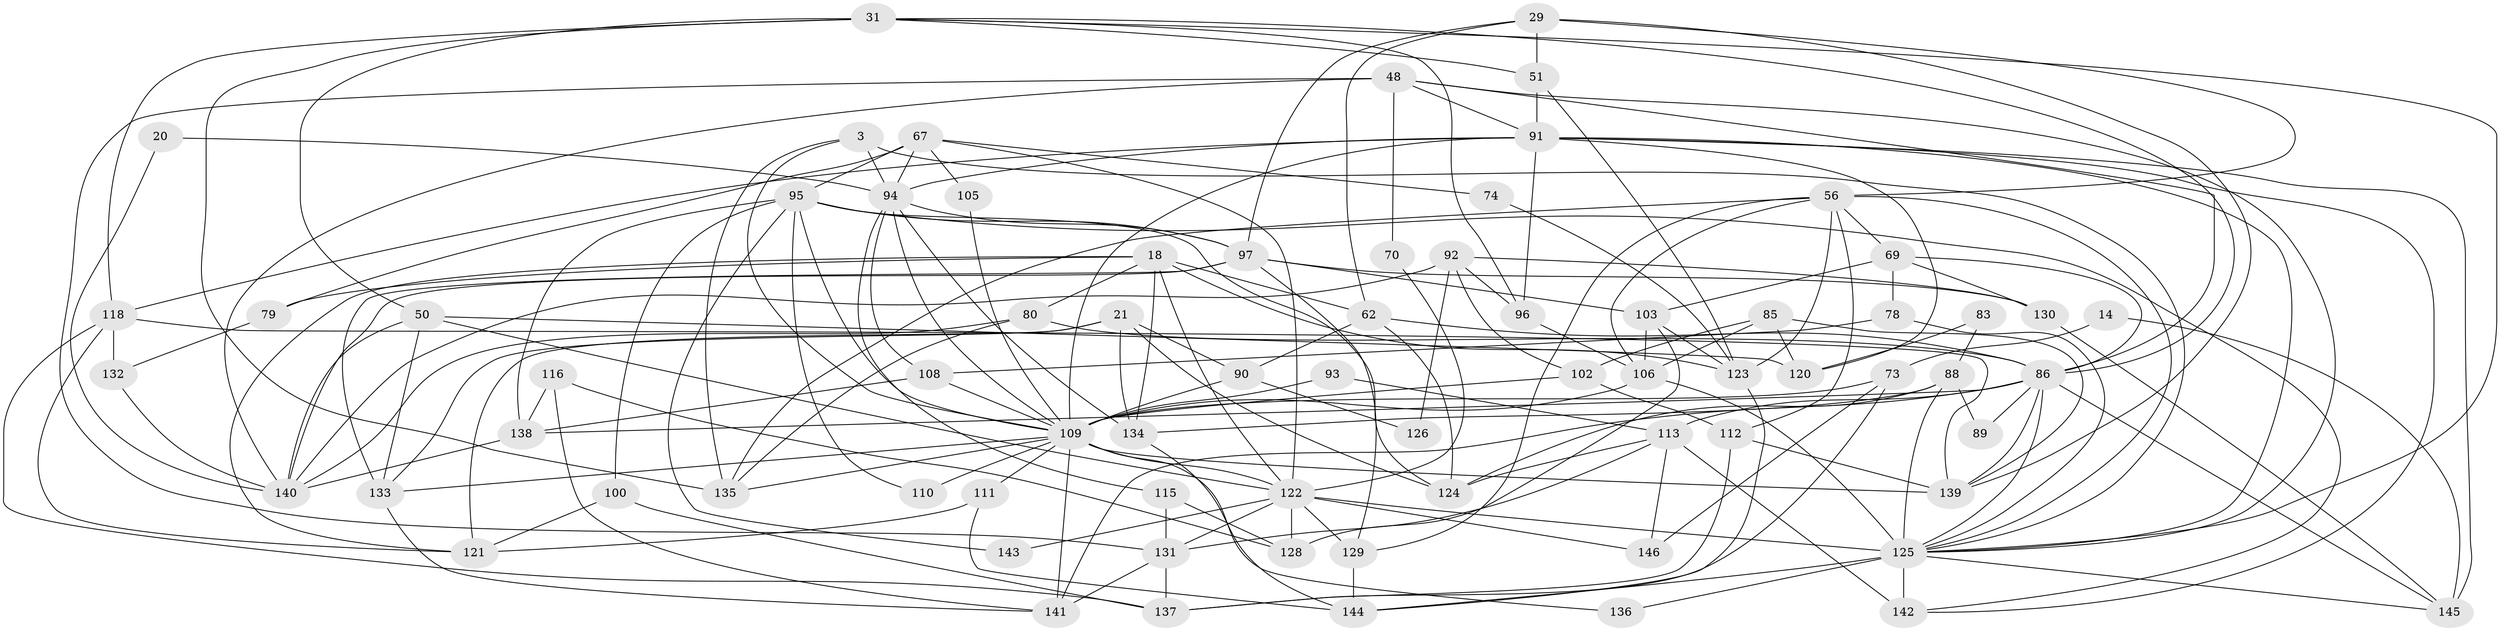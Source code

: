 // original degree distribution, {3: 0.273972602739726, 5: 0.2328767123287671, 6: 0.0547945205479452, 8: 0.03424657534246575, 4: 0.2328767123287671, 2: 0.14383561643835616, 7: 0.0273972602739726}
// Generated by graph-tools (version 1.1) at 2025/55/03/04/25 21:55:05]
// undirected, 73 vertices, 184 edges
graph export_dot {
graph [start="1"]
  node [color=gray90,style=filled];
  3;
  14;
  18;
  20;
  21;
  29;
  31 [super="+15+23"];
  48 [super="+46"];
  50 [super="+38"];
  51 [super="+41"];
  56 [super="+12"];
  62 [super="+16"];
  67 [super="+13+37"];
  69;
  70;
  73 [super="+9"];
  74;
  78;
  79;
  80;
  83;
  85 [super="+4"];
  86 [super="+71+57"];
  88 [super="+39"];
  89;
  90 [super="+64"];
  91 [super="+52+58"];
  92 [super="+53"];
  93;
  94 [super="+25+81"];
  95 [super="+65"];
  96 [super="+40"];
  97 [super="+2+82+68"];
  100 [super="+36"];
  102;
  103;
  105;
  106 [super="+7"];
  108;
  109 [super="+101+55"];
  110;
  111;
  112 [super="+63"];
  113 [super="+6+5"];
  115 [super="+61"];
  116;
  118;
  120;
  121;
  122 [super="+35+119"];
  123 [super="+114"];
  124 [super="+76"];
  125 [super="+84+104"];
  126;
  128;
  129 [super="+24"];
  130;
  131 [super="+127+75"];
  132;
  133;
  134;
  135 [super="+28"];
  136;
  137 [super="+10"];
  138;
  139 [super="+26"];
  140 [super="+59+54"];
  141 [super="+87"];
  142 [super="+99"];
  143;
  144 [super="+117"];
  145 [super="+72"];
  146;
  3 -- 94 [weight=2];
  3 -- 135;
  3 -- 125 [weight=2];
  3 -- 109;
  14 -- 145 [weight=2];
  14 -- 73 [weight=2];
  18 -- 79;
  18 -- 80;
  18 -- 121;
  18 -- 123 [weight=2];
  18 -- 134;
  18 -- 122;
  18 -- 62;
  20 -- 94;
  20 -- 140;
  21 -- 134;
  21 -- 121;
  21 -- 90;
  21 -- 133;
  21 -- 124;
  29 -- 139;
  29 -- 62;
  29 -- 56;
  29 -- 97;
  29 -- 51;
  31 -- 118 [weight=2];
  31 -- 50;
  31 -- 51;
  31 -- 86;
  31 -- 135;
  31 -- 125;
  31 -- 96;
  48 -- 70;
  48 -- 125;
  48 -- 131 [weight=2];
  48 -- 91;
  48 -- 140;
  48 -- 86 [weight=2];
  50 -- 120;
  50 -- 122;
  50 -- 133;
  50 -- 140;
  51 -- 91;
  51 -- 123;
  56 -- 106 [weight=2];
  56 -- 69;
  56 -- 123;
  56 -- 125 [weight=2];
  56 -- 135;
  56 -- 129;
  56 -- 112;
  62 -- 90;
  62 -- 86;
  62 -- 124;
  67 -- 79 [weight=2];
  67 -- 95;
  67 -- 94 [weight=2];
  67 -- 105;
  67 -- 74;
  67 -- 122;
  69 -- 78;
  69 -- 103;
  69 -- 130;
  69 -- 86;
  70 -- 122;
  73 -- 109;
  73 -- 137;
  73 -- 146;
  74 -- 123;
  78 -- 108;
  78 -- 125;
  79 -- 132;
  80 -- 135;
  80 -- 140;
  80 -- 86;
  83 -- 120;
  83 -- 88;
  85 -- 139;
  85 -- 120;
  85 -- 106;
  85 -- 102;
  86 -- 113 [weight=3];
  86 -- 139;
  86 -- 125;
  86 -- 138;
  86 -- 145;
  86 -- 89;
  86 -- 141;
  88 -- 134;
  88 -- 125 [weight=2];
  88 -- 89;
  88 -- 124;
  90 -- 109;
  90 -- 126;
  91 -- 96;
  91 -- 145;
  91 -- 118;
  91 -- 142;
  91 -- 125;
  91 -- 120;
  91 -- 109;
  91 -- 94;
  92 -- 130 [weight=2];
  92 -- 96;
  92 -- 102;
  92 -- 140;
  92 -- 126;
  93 -- 113;
  93 -- 109;
  94 -- 134;
  94 -- 115;
  94 -- 108;
  94 -- 109;
  94 -- 97;
  95 -- 100;
  95 -- 142;
  95 -- 143;
  95 -- 109;
  95 -- 97;
  95 -- 138;
  95 -- 110;
  95 -- 124;
  96 -- 106;
  97 -- 103;
  97 -- 130;
  97 -- 129;
  97 -- 140;
  97 -- 133;
  100 -- 121;
  100 -- 137;
  102 -- 109 [weight=2];
  102 -- 112;
  103 -- 128;
  103 -- 123;
  103 -- 106;
  105 -- 109;
  106 -- 125 [weight=2];
  106 -- 109;
  108 -- 138;
  108 -- 109;
  109 -- 110 [weight=2];
  109 -- 133;
  109 -- 122 [weight=3];
  109 -- 136;
  109 -- 111;
  109 -- 135;
  109 -- 139;
  109 -- 141;
  111 -- 121;
  111 -- 144;
  112 -- 139 [weight=2];
  112 -- 137;
  113 -- 124;
  113 -- 146;
  113 -- 142 [weight=2];
  113 -- 131 [weight=3];
  115 -- 131 [weight=2];
  115 -- 128;
  116 -- 138;
  116 -- 128;
  116 -- 141;
  118 -- 121;
  118 -- 132;
  118 -- 137;
  118 -- 139;
  122 -- 131 [weight=4];
  122 -- 125 [weight=6];
  122 -- 128;
  122 -- 129;
  122 -- 143;
  122 -- 146;
  123 -- 144;
  125 -- 145;
  125 -- 136;
  125 -- 142;
  125 -- 144;
  129 -- 144 [weight=2];
  130 -- 145;
  131 -- 137;
  131 -- 141;
  132 -- 140;
  133 -- 141;
  134 -- 144;
  138 -- 140;
}

